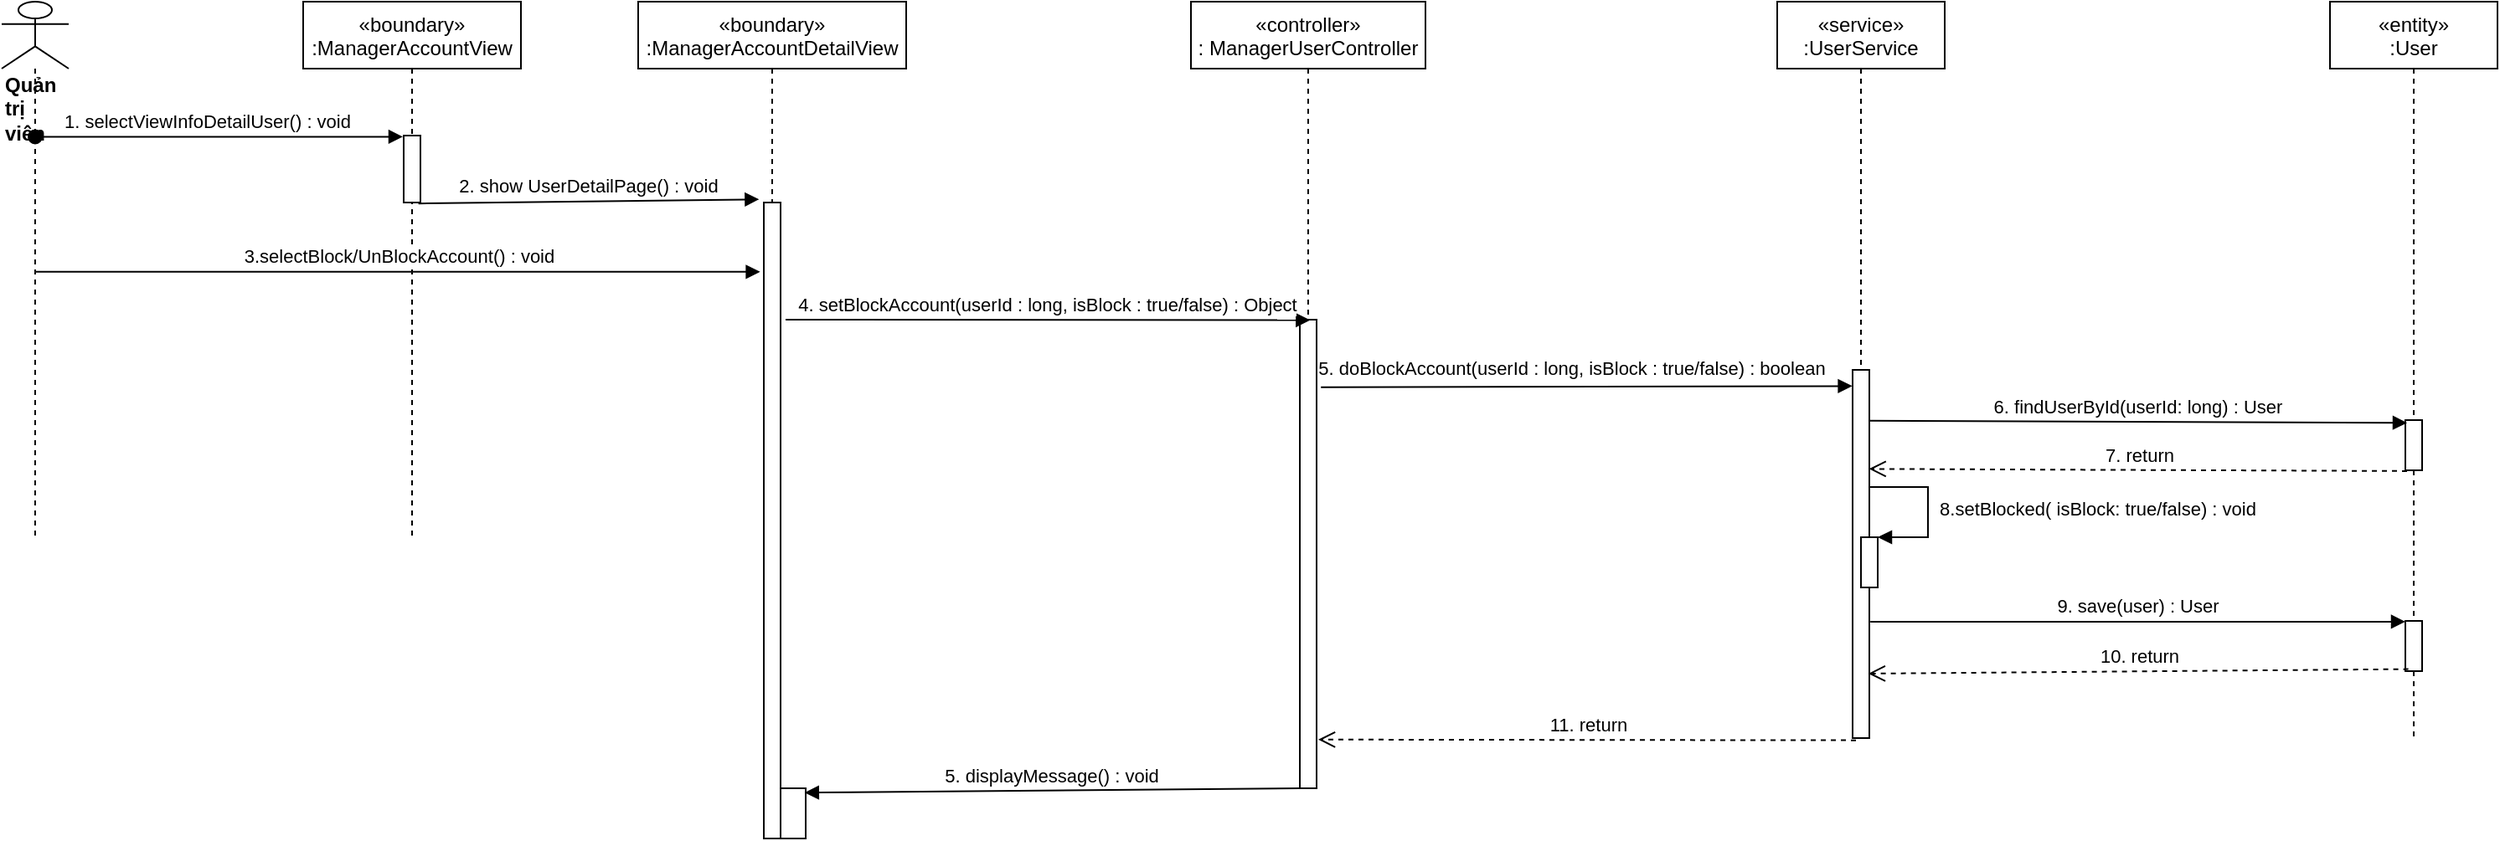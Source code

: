 <mxfile version="14.6.11" type="device"><diagram id="kgpKYQtTHZ0yAKxKKP6v" name="Page-1"><mxGraphModel dx="1038" dy="523" grid="1" gridSize="10" guides="1" tooltips="1" connect="1" arrows="1" fold="1" page="1" pageScale="1" pageWidth="850" pageHeight="1100" math="0" shadow="0"><root><mxCell id="0"/><mxCell id="1" parent="0"/><mxCell id="7LMQqACqiYnsaKDSsPnZ-1" value="«boundary»&#10;:ManagerAccountView" style="shape=umlLifeline;perimeter=lifelinePerimeter;container=1;collapsible=0;recursiveResize=0;rounded=0;shadow=0;strokeWidth=1;" vertex="1" parent="1"><mxGeometry x="250" y="80" width="130" height="320" as="geometry"/></mxCell><mxCell id="7LMQqACqiYnsaKDSsPnZ-2" value="" style="points=[];perimeter=orthogonalPerimeter;rounded=0;shadow=0;strokeWidth=1;" vertex="1" parent="7LMQqACqiYnsaKDSsPnZ-1"><mxGeometry x="60" y="80" width="10" height="40" as="geometry"/></mxCell><mxCell id="7LMQqACqiYnsaKDSsPnZ-3" value="«controller»&#10;: ManagerUserController" style="shape=umlLifeline;perimeter=lifelinePerimeter;container=1;collapsible=0;recursiveResize=0;rounded=0;shadow=0;strokeWidth=1;" vertex="1" parent="1"><mxGeometry x="780" y="80" width="140" height="470" as="geometry"/></mxCell><mxCell id="7LMQqACqiYnsaKDSsPnZ-4" value="" style="points=[];perimeter=orthogonalPerimeter;rounded=0;shadow=0;strokeWidth=1;" vertex="1" parent="7LMQqACqiYnsaKDSsPnZ-3"><mxGeometry x="65" y="190" width="10" height="280" as="geometry"/></mxCell><mxCell id="7LMQqACqiYnsaKDSsPnZ-5" value="&lt;div&gt;&lt;b&gt;Quản trị viên&lt;/b&gt;&lt;/div&gt;" style="shape=umlLifeline;participant=umlActor;perimeter=lifelinePerimeter;whiteSpace=wrap;html=1;container=1;collapsible=0;recursiveResize=0;verticalAlign=top;spacingTop=36;outlineConnect=0;align=left;size=40;" vertex="1" parent="1"><mxGeometry x="70" y="80" width="40" height="320" as="geometry"/></mxCell><mxCell id="7LMQqACqiYnsaKDSsPnZ-6" value="1. selectViewInfoDetailUser() : void" style="verticalAlign=bottom;startArrow=oval;endArrow=block;startSize=8;shadow=0;strokeWidth=1;entryX=-0.05;entryY=0.018;entryDx=0;entryDy=0;entryPerimeter=0;" edge="1" parent="1" source="7LMQqACqiYnsaKDSsPnZ-5" target="7LMQqACqiYnsaKDSsPnZ-2"><mxGeometry x="-0.06" relative="1" as="geometry"><mxPoint x="100" y="170" as="sourcePoint"/><mxPoint as="offset"/></mxGeometry></mxCell><mxCell id="7LMQqACqiYnsaKDSsPnZ-7" value="«service»&#10;:UserService" style="shape=umlLifeline;perimeter=lifelinePerimeter;container=1;collapsible=0;recursiveResize=0;rounded=0;shadow=0;strokeWidth=1;" vertex="1" parent="1"><mxGeometry x="1130" y="80" width="100" height="440" as="geometry"/></mxCell><mxCell id="7LMQqACqiYnsaKDSsPnZ-8" value="" style="points=[];perimeter=orthogonalPerimeter;rounded=0;shadow=0;strokeWidth=1;" vertex="1" parent="7LMQqACqiYnsaKDSsPnZ-7"><mxGeometry x="45" y="220" width="10" height="220" as="geometry"/></mxCell><mxCell id="7LMQqACqiYnsaKDSsPnZ-9" value="4. setBlockAccount(userId : long, isBlock : true/false) : Object" style="html=1;verticalAlign=bottom;endArrow=block;entryX=0.617;entryY=0.001;entryDx=0;entryDy=0;entryPerimeter=0;" edge="1" parent="1" target="7LMQqACqiYnsaKDSsPnZ-4"><mxGeometry width="80" relative="1" as="geometry"><mxPoint x="538" y="270" as="sourcePoint"/><mxPoint x="500" y="210" as="targetPoint"/></mxGeometry></mxCell><mxCell id="7LMQqACqiYnsaKDSsPnZ-10" value="" style="html=1;verticalAlign=bottom;endArrow=block;exitX=1.26;exitY=0.144;exitDx=0;exitDy=0;exitPerimeter=0;entryX=-0.02;entryY=0.044;entryDx=0;entryDy=0;entryPerimeter=0;" edge="1" parent="1" source="7LMQqACqiYnsaKDSsPnZ-4" target="7LMQqACqiYnsaKDSsPnZ-8"><mxGeometry width="80" relative="1" as="geometry"><mxPoint x="860" y="292" as="sourcePoint"/><mxPoint x="1090" y="312" as="targetPoint"/></mxGeometry></mxCell><mxCell id="7LMQqACqiYnsaKDSsPnZ-11" value="5. doBlockAccount(userId : long, isBlock : true/false) : boolean" style="edgeLabel;html=1;align=center;verticalAlign=middle;resizable=0;points=[];" vertex="1" connectable="0" parent="7LMQqACqiYnsaKDSsPnZ-10"><mxGeometry x="-0.077" y="4" relative="1" as="geometry"><mxPoint x="3" y="-7" as="offset"/></mxGeometry></mxCell><mxCell id="7LMQqACqiYnsaKDSsPnZ-12" value="11. return" style="html=1;verticalAlign=bottom;endArrow=open;dashed=1;endSize=8;exitX=0.2;exitY=1.006;exitDx=0;exitDy=0;exitPerimeter=0;entryX=1.1;entryY=0.896;entryDx=0;entryDy=0;entryPerimeter=0;" edge="1" parent="1" source="7LMQqACqiYnsaKDSsPnZ-8" target="7LMQqACqiYnsaKDSsPnZ-4"><mxGeometry relative="1" as="geometry"><mxPoint x="845" y="261.015" as="sourcePoint"/><mxPoint x="580" y="307" as="targetPoint"/></mxGeometry></mxCell><mxCell id="7LMQqACqiYnsaKDSsPnZ-13" value="5. displayMessage() : void" style="verticalAlign=bottom;endArrow=block;shadow=0;strokeWidth=1;entryX=0.96;entryY=0.087;entryDx=0;entryDy=0;entryPerimeter=0;" edge="1" parent="1" source="7LMQqACqiYnsaKDSsPnZ-4" target="7LMQqACqiYnsaKDSsPnZ-21"><mxGeometry relative="1" as="geometry"><mxPoint x="550" y="319" as="sourcePoint"/><mxPoint x="560" y="330" as="targetPoint"/></mxGeometry></mxCell><mxCell id="7LMQqACqiYnsaKDSsPnZ-14" value="«entity»&#10;:User" style="shape=umlLifeline;perimeter=lifelinePerimeter;container=1;collapsible=0;recursiveResize=0;rounded=0;shadow=0;strokeWidth=1;" vertex="1" parent="1"><mxGeometry x="1460" y="80" width="100" height="440" as="geometry"/></mxCell><mxCell id="7LMQqACqiYnsaKDSsPnZ-15" value="" style="points=[];perimeter=orthogonalPerimeter;rounded=0;shadow=0;strokeWidth=1;" vertex="1" parent="7LMQqACqiYnsaKDSsPnZ-14"><mxGeometry x="45" y="250" width="10" height="30" as="geometry"/></mxCell><mxCell id="7LMQqACqiYnsaKDSsPnZ-16" value="" style="html=1;points=[];perimeter=orthogonalPerimeter;" vertex="1" parent="7LMQqACqiYnsaKDSsPnZ-14"><mxGeometry x="45" y="370" width="10" height="30" as="geometry"/></mxCell><mxCell id="7LMQqACqiYnsaKDSsPnZ-17" value="6. findUserById(userId: long) : User" style="html=1;verticalAlign=bottom;endArrow=block;entryX=0.1;entryY=0.055;entryDx=0;entryDy=0;entryPerimeter=0;exitX=0.98;exitY=0.138;exitDx=0;exitDy=0;exitPerimeter=0;" edge="1" parent="1" source="7LMQqACqiYnsaKDSsPnZ-8" target="7LMQqACqiYnsaKDSsPnZ-15"><mxGeometry width="80" relative="1" as="geometry"><mxPoint x="1150" y="332" as="sourcePoint"/><mxPoint x="1010" y="239" as="targetPoint"/></mxGeometry></mxCell><mxCell id="7LMQqACqiYnsaKDSsPnZ-18" value="7. return" style="html=1;verticalAlign=bottom;endArrow=open;dashed=1;endSize=8;exitX=0.1;exitY=1.015;exitDx=0;exitDy=0;exitPerimeter=0;entryX=0.98;entryY=0.269;entryDx=0;entryDy=0;entryPerimeter=0;" edge="1" parent="1" source="7LMQqACqiYnsaKDSsPnZ-15" target="7LMQqACqiYnsaKDSsPnZ-8"><mxGeometry relative="1" as="geometry"><mxPoint x="790" y="300" as="sourcePoint"/><mxPoint x="1150" y="360" as="targetPoint"/></mxGeometry></mxCell><mxCell id="7LMQqACqiYnsaKDSsPnZ-19" value="«boundary»&#10;:ManagerAccountDetailView" style="shape=umlLifeline;perimeter=lifelinePerimeter;container=1;collapsible=0;recursiveResize=0;rounded=0;shadow=0;strokeWidth=1;" vertex="1" parent="1"><mxGeometry x="450" y="80" width="160" height="500" as="geometry"/></mxCell><mxCell id="7LMQqACqiYnsaKDSsPnZ-20" value="" style="points=[];perimeter=orthogonalPerimeter;rounded=0;shadow=0;strokeWidth=1;" vertex="1" parent="7LMQqACqiYnsaKDSsPnZ-19"><mxGeometry x="75" y="120" width="10" height="380" as="geometry"/></mxCell><mxCell id="7LMQqACqiYnsaKDSsPnZ-21" value="" style="html=1;points=[];perimeter=orthogonalPerimeter;" vertex="1" parent="7LMQqACqiYnsaKDSsPnZ-19"><mxGeometry x="85" y="470" width="15" height="30" as="geometry"/></mxCell><mxCell id="7LMQqACqiYnsaKDSsPnZ-22" value="2. show UserDetailPage() : void" style="html=1;verticalAlign=bottom;endArrow=block;exitX=0.88;exitY=1.015;exitDx=0;exitDy=0;exitPerimeter=0;entryX=-0.28;entryY=-0.005;entryDx=0;entryDy=0;entryPerimeter=0;" edge="1" parent="1" source="7LMQqACqiYnsaKDSsPnZ-2" target="7LMQqACqiYnsaKDSsPnZ-20"><mxGeometry width="80" relative="1" as="geometry"><mxPoint x="700" y="300" as="sourcePoint"/><mxPoint x="440" y="204" as="targetPoint"/></mxGeometry></mxCell><mxCell id="7LMQqACqiYnsaKDSsPnZ-23" value="3.selectBlock/UnBlockAccount() : void" style="html=1;verticalAlign=bottom;endArrow=block;entryX=-0.22;entryY=0.109;entryDx=0;entryDy=0;entryPerimeter=0;" edge="1" parent="1" source="7LMQqACqiYnsaKDSsPnZ-5" target="7LMQqACqiYnsaKDSsPnZ-20"><mxGeometry width="80" relative="1" as="geometry"><mxPoint x="380" y="270" as="sourcePoint"/><mxPoint x="480" y="240" as="targetPoint"/></mxGeometry></mxCell><mxCell id="7LMQqACqiYnsaKDSsPnZ-24" value="9. save(user) : User" style="html=1;verticalAlign=bottom;endArrow=block;exitX=1.06;exitY=0.684;exitDx=0;exitDy=0;exitPerimeter=0;" edge="1" parent="1" source="7LMQqACqiYnsaKDSsPnZ-8" target="7LMQqACqiYnsaKDSsPnZ-16"><mxGeometry width="80" relative="1" as="geometry"><mxPoint x="1150" y="450" as="sourcePoint"/><mxPoint x="1070" y="370" as="targetPoint"/></mxGeometry></mxCell><mxCell id="7LMQqACqiYnsaKDSsPnZ-25" value="10. return" style="html=1;verticalAlign=bottom;endArrow=open;dashed=1;endSize=8;exitX=0.18;exitY=0.96;exitDx=0;exitDy=0;exitPerimeter=0;entryX=0.94;entryY=0.825;entryDx=0;entryDy=0;entryPerimeter=0;" edge="1" parent="1" source="7LMQqACqiYnsaKDSsPnZ-16" target="7LMQqACqiYnsaKDSsPnZ-8"><mxGeometry relative="1" as="geometry"><mxPoint x="1070" y="370" as="sourcePoint"/><mxPoint x="1120" y="478" as="targetPoint"/></mxGeometry></mxCell><mxCell id="7LMQqACqiYnsaKDSsPnZ-26" value="" style="html=1;points=[];perimeter=orthogonalPerimeter;" vertex="1" parent="1"><mxGeometry x="1180" y="400" width="10" height="30" as="geometry"/></mxCell><mxCell id="7LMQqACqiYnsaKDSsPnZ-27" value="&amp;nbsp;8.setBlocked( isBlock: true/false) : void" style="edgeStyle=orthogonalEdgeStyle;html=1;align=left;spacingLeft=2;endArrow=block;rounded=0;entryX=1;entryY=0;" edge="1" parent="1" target="7LMQqACqiYnsaKDSsPnZ-26"><mxGeometry relative="1" as="geometry"><mxPoint x="1185" y="370" as="sourcePoint"/><Array as="points"><mxPoint x="1220" y="370"/><mxPoint x="1220" y="400"/></Array></mxGeometry></mxCell></root></mxGraphModel></diagram></mxfile>